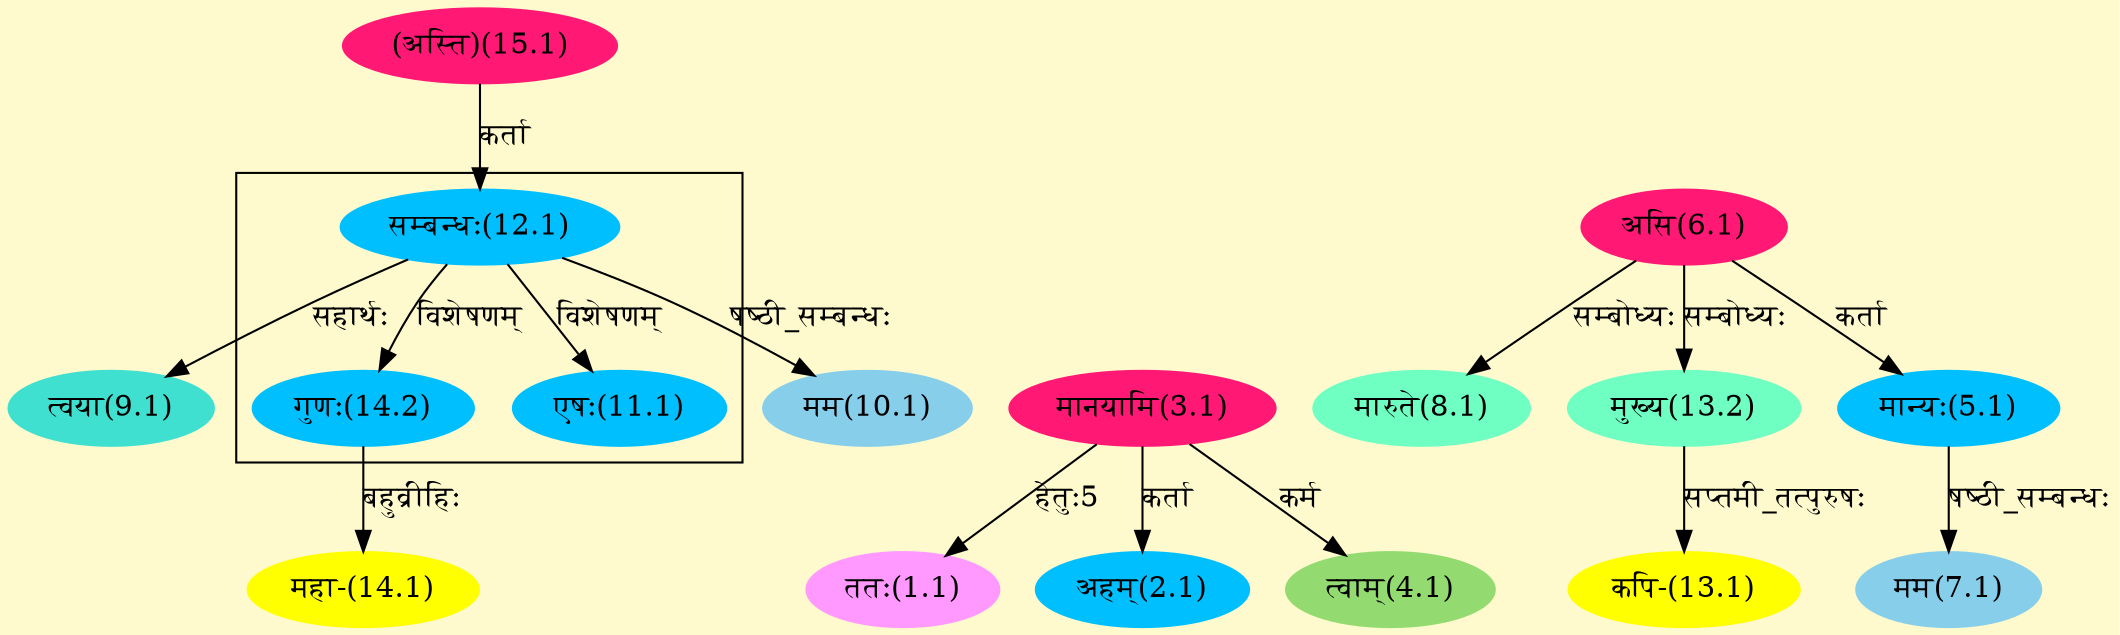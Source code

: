 digraph G{
rankdir=BT;
 compound=true;
 bgcolor="lemonchiffon1";

subgraph cluster_1{
Node11_1 [style=filled, color="#00BFFF" label = "एषः(11.1)"]
Node12_1 [style=filled, color="#00BFFF" label = "सम्बन्धः(12.1)"]
Node14_2 [style=filled, color="#00BFFF" label = "गुणः(14.2)"]

}
Node1_1 [style=filled, color="#FF99FF" label = "ततः(1.1)"]
Node3_1 [style=filled, color="#FF1975" label = "मानयामि(3.1)"]
Node2_1 [style=filled, color="#00BFFF" label = "अहम्(2.1)"]
Node [style=filled, color="" label = "()"]
Node4_1 [style=filled, color="#93DB70" label = "त्वाम्(4.1)"]
Node5_1 [style=filled, color="#00BFFF" label = "मान्यः(5.1)"]
Node6_1 [style=filled, color="#FF1975" label = "असि(6.1)"]
Node7_1 [style=filled, color="#87CEEB" label = "मम(7.1)"]
Node8_1 [style=filled, color="#6FFFC3" label = "मारुते(8.1)"]
Node9_1 [style=filled, color="#40E0D0" label = "त्वया(9.1)"]
Node12_1 [style=filled, color="#00BFFF" label = "सम्बन्धः(12.1)"]
Node10_1 [style=filled, color="#87CEEB" label = "मम(10.1)"]
Node15_1 [style=filled, color="#FF1975" label = "(अस्ति)(15.1)"]
Node13_1 [style=filled, color="#FFFF00" label = "कपि-(13.1)"]
Node13_2 [style=filled, color="#6FFFC3" label = "मुख्य(13.2)"]
Node14_1 [style=filled, color="#FFFF00" label = "महा-(14.1)"]
Node14_2 [style=filled, color="#00BFFF" label = "गुणः(14.2)"]
/* Start of Relations section */

Node1_1 -> Node3_1 [  label="हेतुः5"  dir="back" ]
Node2_1 -> Node3_1 [  label="कर्ता"  dir="back" ]
Node4_1 -> Node3_1 [  label="कर्म"  dir="back" ]
Node5_1 -> Node6_1 [  label="कर्ता"  dir="back" ]
Node7_1 -> Node5_1 [  label="षष्ठी_सम्बन्धः"  dir="back" ]
Node8_1 -> Node6_1 [  label="सम्बोध्यः"  dir="back" ]
Node9_1 -> Node12_1 [  label="सहार्थः"  dir="back" ]
Node10_1 -> Node12_1 [  label="षष्ठी_सम्बन्धः"  dir="back" ]
Node11_1 -> Node12_1 [  label="विशेषणम्"  dir="back" ]
Node12_1 -> Node15_1 [  label="कर्ता"  dir="back" ]
Node13_1 -> Node13_2 [  label="सप्तमी_तत्पुरुषः"  dir="back" ]
Node13_2 -> Node6_1 [  label="सम्बोध्यः"  dir="back" ]
Node14_1 -> Node14_2 [  label="बहुव्रीहिः"  dir="back" ]
Node14_2 -> Node12_1 [  label="विशेषणम्"  dir="back" ]
}
